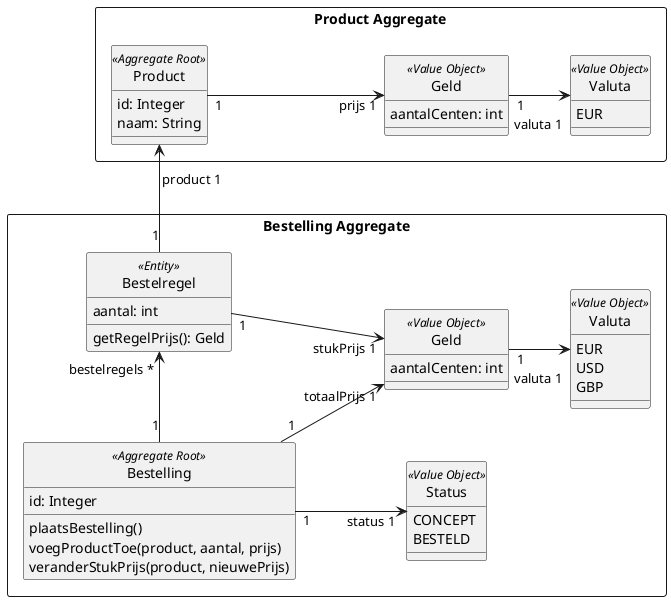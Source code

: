 @startuml
!define han_red e50056

hide circle

left to right direction
'skinparam linetype ortho
'skinparam linetype polyline

rectangle "Bestelling Aggregate" {

    class Bestelling <<Aggregate Root>> {
        id: Integer
        plaatsBestelling()
        voegProductToe(product, aantal, prijs)
        veranderStukPrijs(product, nieuwePrijs)
    }

    class Bestelregel <<Entity>> {
        aantal: int
        getRegelPrijs(): Geld
    }

    class Status <<Value Object>> {
        CONCEPT
        BESTELD
    }

    class "Geld" as g1 <<Value Object>>{
        aantalCenten: int
    }

    class "Valuta" as v1 <<Value Object>>{
        EUR
        USD
        GBP
    }
}

rectangle "Product Aggregate" {
    class Product <<Aggregate Root>> {
      id: Integer
      naam: String
    }

    class "Geld" as g2 <<Value Object>>{
        aantalCenten: int
    }

    class "Valuta" as v2 <<Value Object>>{
        EUR
    }
}


Bestelling "1" -r-> "bestelregels *" Bestelregel : "\n\n"
Bestelling "1" --> "status 1 "Status: "\t"
Bestelling "1" --> "totaalPrijs 1" g1
g1 "1" --> "\n valuta 1" v1

Bestelregel "1" -l-> "\nproduct 1" Product : "\n\n\n"
Bestelregel "1" --> "stukPrijs 1" g1


Product "1" --> "prijs 1" g2
g2 "1" --> "\n valuta 1" v2



@enduml
